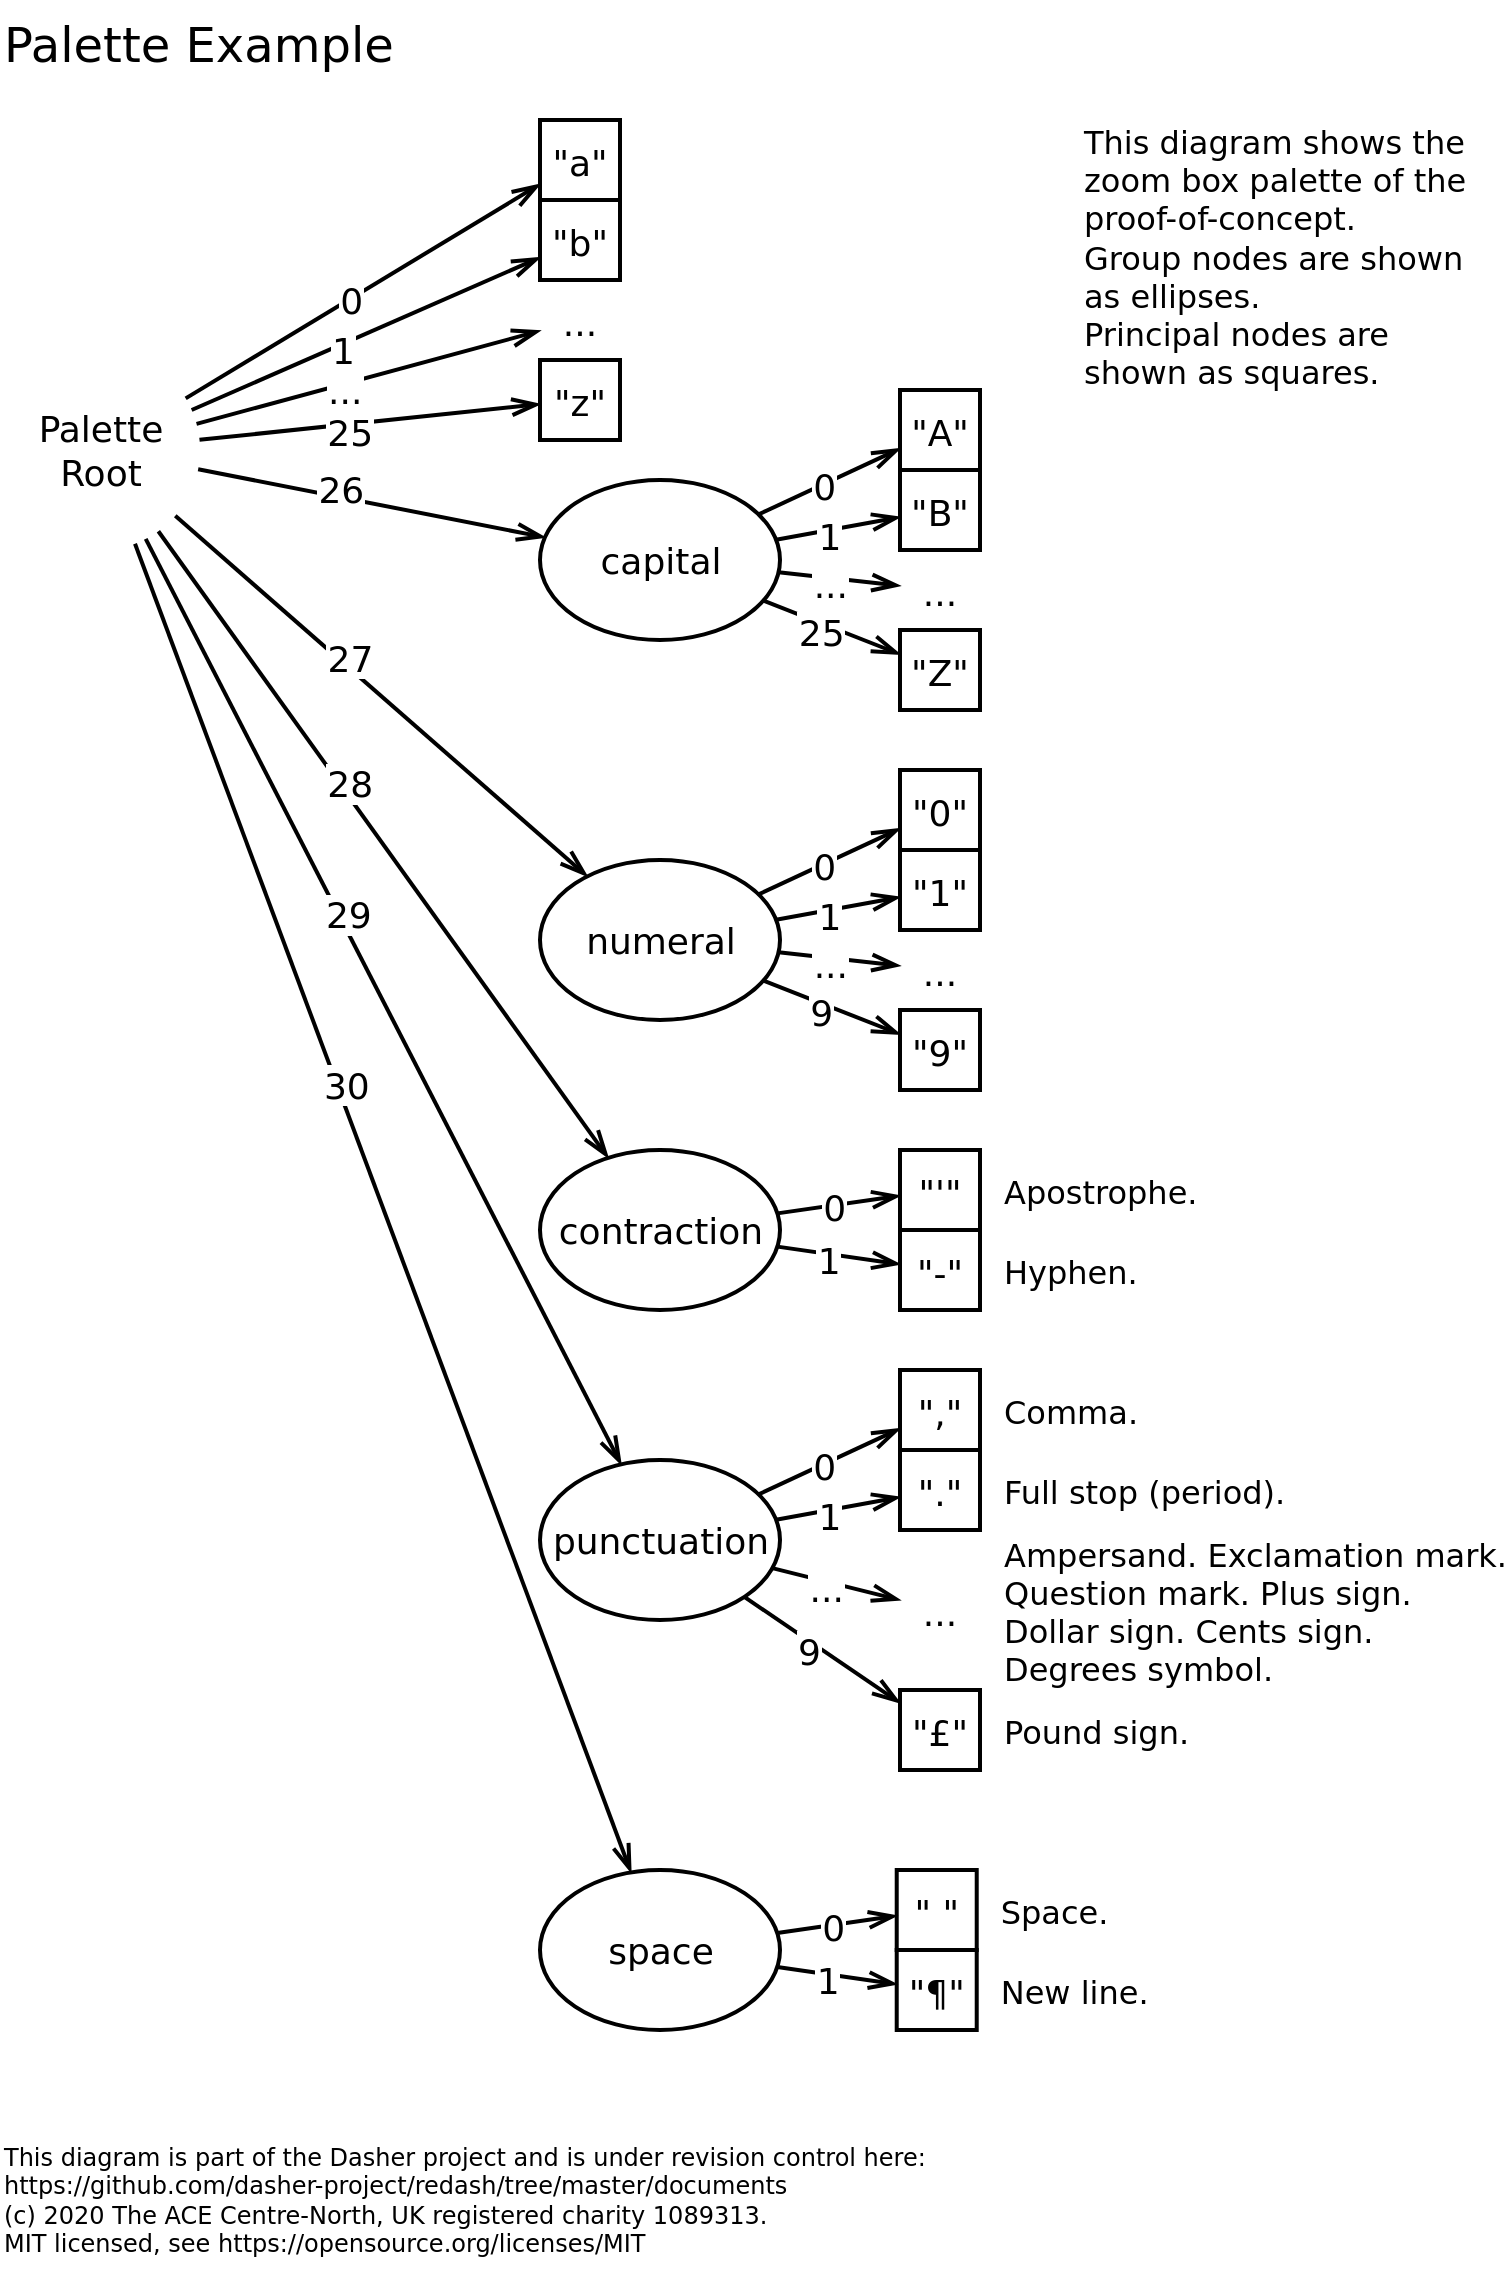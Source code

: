 <mxfile version="13.6.2" type="device"><diagram id="g4gpGZHWIscyPKEU3mQu" name="Page-1"><mxGraphModel dx="1050" dy="1161" grid="1" gridSize="10" guides="1" tooltips="1" connect="1" arrows="1" fold="1" page="1" pageScale="1" pageWidth="827" pageHeight="1169" math="0" shadow="0"><root><mxCell id="0"/><mxCell id="1" parent="0"/><mxCell id="ACXhhaMDTXynWgi84yWd-14" value="Palette Example" style="rounded=0;shadow=0;comic=0;labelBackgroundColor=none;strokeWidth=2;fillColor=none;fontFamily=DejaVu Sans;fontSize=24;fontColor=#000000;align=left;arcSize=20;spacingTop=0;spacingLeft=0;spacing=2;spacingBottom=0;spacingRight=0;points=[[0.2, 0], [0.4, 0], [0.6, 0], [0.8, 0], [0.5,1]];strokeColor=none;" parent="1" vertex="1"><mxGeometry x="40" y="25" width="490" height="40" as="geometry"/></mxCell><mxCell id="f4PTZ5k48entD9cV8Xlv-1" value="This diagram is part of the Dasher project and is under revision control here:&#10;https://github.com/dasher-project/redash/tree/master/documents&#10;(c) 2020 The ACE Centre-North, UK registered charity 1089313.&#10;MIT licensed, see https://opensource.org/licenses/MIT&#10;" style="rounded=0;shadow=0;comic=0;labelBackgroundColor=none;strokeWidth=2;fillColor=none;fontFamily=DejaVu Sans;fontSize=12;fontColor=#000000;align=left;arcSize=20;spacingTop=0;spacingLeft=0;spacing=2;spacingBottom=0;spacingRight=0;points=[[0.2, 0], [0.4, 0], [0.6, 0], [0.8, 0], [0.5,1]];strokeColor=none;whiteSpace=wrap;verticalAlign=top;" parent="1" vertex="1"><mxGeometry x="40" y="1090" width="640" height="70" as="geometry"/></mxCell><mxCell id="L3-kGB9mgJet8HXjzUh9-4" value="0" style="endArrow=openThin;fontSize=18;strokeWidth=2;endFill=0;endSize=10;labelBackgroundColor=#ffffff;spacingTop=0;align=center;rounded=0;elbow=vertical;fontFamily=DejaVu Sans;startArrow=none;startFill=0;startSize=10;verticalAlign=middle;spacing=5;" parent="1" source="Pe3kKuOTnXyiqETmqdOa-8" target="Pe3kKuOTnXyiqETmqdOa-1" edge="1"><mxGeometry x="-0.062" width="50" height="50" relative="1" as="geometry"><mxPoint x="370" y="455" as="sourcePoint"/><mxPoint x="917.25" y="125" as="targetPoint"/><mxPoint as="offset"/></mxGeometry></mxCell><mxCell id="Pe3kKuOTnXyiqETmqdOa-1" value="&quot;a&quot;" style="rounded=0;shadow=0;comic=0;labelBackgroundColor=none;strokeColor=#000000;strokeWidth=2;fillColor=none;fontFamily=DejaVu Sans;fontSize=18;fontColor=#000000;align=center;arcSize=20;spacingTop=10;spacingLeft=10;spacing=2;spacingBottom=10;spacingRight=10;points=[[0.2, 0], [0.4, 0], [0.6, 0], [0.8, 0], [0.5,1]];verticalAlign=middle;" parent="1" vertex="1"><mxGeometry x="310" y="85" width="40" height="40" as="geometry"/></mxCell><mxCell id="Pe3kKuOTnXyiqETmqdOa-2" value="&quot;b&quot;" style="rounded=0;shadow=0;comic=0;labelBackgroundColor=none;strokeColor=#000000;strokeWidth=2;fillColor=none;fontFamily=DejaVu Sans;fontSize=18;fontColor=#000000;align=center;arcSize=20;spacingTop=10;spacingLeft=10;spacing=2;spacingBottom=10;spacingRight=10;points=[[0.2, 0], [0.4, 0], [0.6, 0], [0.8, 0], [0.5,1]];verticalAlign=middle;" parent="1" vertex="1"><mxGeometry x="310" y="125" width="40" height="40" as="geometry"/></mxCell><mxCell id="Pe3kKuOTnXyiqETmqdOa-4" value="&quot;z&quot;" style="rounded=0;shadow=0;comic=0;labelBackgroundColor=none;strokeColor=#000000;strokeWidth=2;fillColor=none;fontFamily=DejaVu Sans;fontSize=18;fontColor=#000000;align=center;arcSize=20;spacingTop=10;spacingLeft=10;spacing=2;spacingBottom=10;spacingRight=10;points=[[0.2, 0], [0.4, 0], [0.6, 0], [0.8, 0], [0.5,1]];verticalAlign=middle;" parent="1" vertex="1"><mxGeometry x="310" y="205" width="40" height="40" as="geometry"/></mxCell><mxCell id="Pe3kKuOTnXyiqETmqdOa-7" value="capital" style="ellipse;html=1;strokeWidth=2;fontSize=18;align=center;fillColor=none;fontFamily=DejaVu Sans;" parent="1" vertex="1"><mxGeometry x="310" y="265" width="120" height="80" as="geometry"/></mxCell><mxCell id="Pe3kKuOTnXyiqETmqdOa-8" value="Palette&lt;br&gt;Root" style="ellipse;html=1;aspect=fixed;strokeWidth=2;fontSize=18;align=center;fillColor=none;strokeColor=none;fontFamily=DejaVu Sans;" parent="1" vertex="1"><mxGeometry x="40" y="200" width="100" height="100" as="geometry"/></mxCell><mxCell id="Pe3kKuOTnXyiqETmqdOa-9" value="1" style="endArrow=openThin;fontSize=18;strokeWidth=2;endFill=0;endSize=10;labelBackgroundColor=#ffffff;spacingTop=0;align=center;rounded=0;elbow=vertical;fontFamily=DejaVu Sans;startArrow=none;startFill=0;startSize=10;verticalAlign=middle;spacing=5;" parent="1" source="Pe3kKuOTnXyiqETmqdOa-8" target="Pe3kKuOTnXyiqETmqdOa-2" edge="1"><mxGeometry x="-0.139" y="-2" width="50" height="50" relative="1" as="geometry"><mxPoint x="246.679" y="162.549" as="sourcePoint"/><mxPoint x="310" y="126.429" as="targetPoint"/><mxPoint as="offset"/></mxGeometry></mxCell><mxCell id="Pe3kKuOTnXyiqETmqdOa-10" value="25" style="endArrow=openThin;fontSize=18;strokeWidth=2;endFill=0;endSize=10;labelBackgroundColor=#ffffff;spacingTop=0;align=center;rounded=0;elbow=vertical;fontFamily=DejaVu Sans;startArrow=none;startFill=0;startSize=10;verticalAlign=middle;spacing=5;" parent="1" source="Pe3kKuOTnXyiqETmqdOa-8" target="Pe3kKuOTnXyiqETmqdOa-4" edge="1"><mxGeometry x="-0.116" y="-3" width="50" height="50" relative="1" as="geometry"><mxPoint x="250.0" y="175" as="sourcePoint"/><mxPoint x="310" y="175" as="targetPoint"/><mxPoint as="offset"/></mxGeometry></mxCell><mxCell id="Pe3kKuOTnXyiqETmqdOa-11" value="26" style="endArrow=openThin;fontSize=18;strokeWidth=2;endFill=0;endSize=10;labelBackgroundColor=#ffffff;spacingTop=0;align=center;rounded=0;elbow=vertical;fontFamily=DejaVu Sans;startArrow=none;startFill=0;startSize=10;verticalAlign=middle;spacing=5;" parent="1" source="Pe3kKuOTnXyiqETmqdOa-8" target="Pe3kKuOTnXyiqETmqdOa-7" edge="1"><mxGeometry x="-0.183" y="5" width="50" height="50" relative="1" as="geometry"><mxPoint x="246.679" y="187.451" as="sourcePoint"/><mxPoint x="310" y="223.571" as="targetPoint"/><mxPoint as="offset"/></mxGeometry></mxCell><mxCell id="Pe3kKuOTnXyiqETmqdOa-78" value="This diagram shows the zoom box palette of the proof-of-concept.&lt;br&gt;Group nodes are shown as ellipses.&lt;br&gt;Principal nodes are shown as squares." style="rounded=0;shadow=0;comic=0;labelBackgroundColor=none;strokeWidth=2;fillColor=none;fontFamily=DejaVu Sans;fontSize=16;fontColor=#000000;align=left;arcSize=20;spacingTop=0;spacingLeft=0;spacing=2;spacingBottom=0;spacingRight=0;points=[[0.2, 0], [0.4, 0], [0.6, 0], [0.8, 0], [0.5,1]];strokeColor=none;whiteSpace=wrap;verticalAlign=top;html=1;" parent="1" vertex="1"><mxGeometry x="580" y="80" width="200" height="75" as="geometry"/></mxCell><mxCell id="_Zk9hhdpfkNAfMO_4I3A-1" value="..." style="rounded=0;shadow=0;comic=0;labelBackgroundColor=none;strokeWidth=2;fillColor=none;fontFamily=DejaVu Sans;fontSize=18;fontColor=#000000;align=center;arcSize=20;spacingTop=10;spacingLeft=10;spacing=2;spacingBottom=10;spacingRight=10;points=[[0.2, 0], [0.4, 0], [0.6, 0], [0.8, 0], [0.5,1]];verticalAlign=middle;strokeColor=none;" vertex="1" parent="1"><mxGeometry x="310" y="165" width="40" height="40" as="geometry"/></mxCell><mxCell id="_Zk9hhdpfkNAfMO_4I3A-2" value="0" style="endArrow=openThin;fontSize=18;strokeWidth=2;endFill=0;endSize=10;labelBackgroundColor=#ffffff;spacingTop=0;align=center;rounded=0;elbow=vertical;fontFamily=DejaVu Sans;startArrow=none;startFill=0;startSize=10;verticalAlign=middle;spacing=5;" edge="1" target="_Zk9hhdpfkNAfMO_4I3A-3" parent="1" source="Pe3kKuOTnXyiqETmqdOa-7"><mxGeometry x="-0.062" width="50" height="50" relative="1" as="geometry"><mxPoint x="369.997" y="276.411" as="sourcePoint"/><mxPoint x="1046.39" y="215" as="targetPoint"/><mxPoint as="offset"/></mxGeometry></mxCell><mxCell id="_Zk9hhdpfkNAfMO_4I3A-3" value="&quot;A&quot;" style="rounded=0;shadow=0;comic=0;labelBackgroundColor=none;strokeColor=#000000;strokeWidth=2;fillColor=none;fontFamily=DejaVu Sans;fontSize=18;fontColor=#000000;align=center;arcSize=20;spacingTop=10;spacingLeft=10;spacing=2;spacingBottom=10;spacingRight=10;points=[[0.2, 0], [0.4, 0], [0.6, 0], [0.8, 0], [0.5,1]];verticalAlign=middle;" vertex="1" parent="1"><mxGeometry x="490" y="220" width="40" height="40" as="geometry"/></mxCell><mxCell id="_Zk9hhdpfkNAfMO_4I3A-4" value="&quot;B&quot;" style="rounded=0;shadow=0;comic=0;labelBackgroundColor=none;strokeColor=#000000;strokeWidth=2;fillColor=none;fontFamily=DejaVu Sans;fontSize=18;fontColor=#000000;align=center;arcSize=20;spacingTop=10;spacingLeft=10;spacing=2;spacingBottom=10;spacingRight=10;points=[[0.2, 0], [0.4, 0], [0.6, 0], [0.8, 0], [0.5,1]];verticalAlign=middle;" vertex="1" parent="1"><mxGeometry x="490" y="260" width="40" height="40" as="geometry"/></mxCell><mxCell id="_Zk9hhdpfkNAfMO_4I3A-5" value="&quot;Z&quot;" style="rounded=0;shadow=0;comic=0;labelBackgroundColor=none;strokeColor=#000000;strokeWidth=2;fillColor=none;fontFamily=DejaVu Sans;fontSize=18;fontColor=#000000;align=center;arcSize=20;spacingTop=10;spacingLeft=10;spacing=2;spacingBottom=10;spacingRight=10;points=[[0.2, 0], [0.4, 0], [0.6, 0], [0.8, 0], [0.5,1]];verticalAlign=middle;" vertex="1" parent="1"><mxGeometry x="490" y="340" width="40" height="40" as="geometry"/></mxCell><mxCell id="_Zk9hhdpfkNAfMO_4I3A-6" value="1" style="endArrow=openThin;fontSize=18;strokeWidth=2;endFill=0;endSize=10;labelBackgroundColor=#ffffff;spacingTop=0;align=center;rounded=0;elbow=vertical;fontFamily=DejaVu Sans;startArrow=none;startFill=0;startSize=10;verticalAlign=middle;spacing=5;" edge="1" target="_Zk9hhdpfkNAfMO_4I3A-4" parent="1" source="Pe3kKuOTnXyiqETmqdOa-7"><mxGeometry x="-0.139" y="-2" width="50" height="50" relative="1" as="geometry"><mxPoint x="374.659" y="282.866" as="sourcePoint"/><mxPoint x="439.14" y="216.429" as="targetPoint"/><mxPoint as="offset"/></mxGeometry></mxCell><mxCell id="_Zk9hhdpfkNAfMO_4I3A-7" value="25" style="endArrow=openThin;fontSize=18;strokeWidth=2;endFill=0;endSize=10;labelBackgroundColor=#ffffff;spacingTop=0;align=center;rounded=0;elbow=vertical;fontFamily=DejaVu Sans;startArrow=none;startFill=0;startSize=10;verticalAlign=middle;spacing=5;" edge="1" target="_Zk9hhdpfkNAfMO_4I3A-5" parent="1" source="Pe3kKuOTnXyiqETmqdOa-7"><mxGeometry x="-0.116" y="-3" width="50" height="50" relative="1" as="geometry"><mxPoint x="378.879" y="304.266" as="sourcePoint"/><mxPoint x="439.14" y="265" as="targetPoint"/><mxPoint as="offset"/></mxGeometry></mxCell><mxCell id="_Zk9hhdpfkNAfMO_4I3A-8" value="..." style="rounded=0;shadow=0;comic=0;labelBackgroundColor=none;strokeWidth=2;fillColor=none;fontFamily=DejaVu Sans;fontSize=18;fontColor=#000000;align=center;arcSize=20;spacingTop=10;spacingLeft=10;spacing=2;spacingBottom=10;spacingRight=10;points=[[0.2, 0], [0.4, 0], [0.6, 0], [0.8, 0], [0.5,1]];verticalAlign=middle;strokeColor=none;" vertex="1" parent="1"><mxGeometry x="490" y="300" width="40" height="40" as="geometry"/></mxCell><mxCell id="_Zk9hhdpfkNAfMO_4I3A-9" value="..." style="endArrow=openThin;fontSize=18;strokeWidth=2;endFill=0;endSize=10;labelBackgroundColor=#ffffff;spacingTop=0;align=center;rounded=0;elbow=vertical;fontFamily=DejaVu Sans;startArrow=none;startFill=0;startSize=10;verticalAlign=middle;spacing=5;" edge="1" parent="1" source="Pe3kKuOTnXyiqETmqdOa-7" target="_Zk9hhdpfkNAfMO_4I3A-8"><mxGeometry x="-0.139" y="-2" width="50" height="50" relative="1" as="geometry"><mxPoint x="358.667" y="287.82" as="sourcePoint"/><mxPoint x="449.14" y="252.744" as="targetPoint"/><mxPoint as="offset"/></mxGeometry></mxCell><mxCell id="_Zk9hhdpfkNAfMO_4I3A-10" value="..." style="endArrow=openThin;fontSize=18;strokeWidth=2;endFill=0;endSize=10;labelBackgroundColor=#ffffff;spacingTop=0;align=center;rounded=0;elbow=vertical;fontFamily=DejaVu Sans;startArrow=none;startFill=0;startSize=10;verticalAlign=middle;spacing=5;" edge="1" parent="1" source="Pe3kKuOTnXyiqETmqdOa-8" target="_Zk9hhdpfkNAfMO_4I3A-1"><mxGeometry x="-0.139" y="-2" width="50" height="50" relative="1" as="geometry"><mxPoint x="359.942" y="293.474" as="sourcePoint"/><mxPoint x="449.14" y="286.549" as="targetPoint"/><mxPoint as="offset"/></mxGeometry></mxCell><mxCell id="_Zk9hhdpfkNAfMO_4I3A-11" value="numeral" style="ellipse;html=1;strokeWidth=2;fontSize=18;align=center;fillColor=none;fontFamily=DejaVu Sans;" vertex="1" parent="1"><mxGeometry x="310" y="455" width="120" height="80" as="geometry"/></mxCell><mxCell id="_Zk9hhdpfkNAfMO_4I3A-12" value="0" style="endArrow=openThin;fontSize=18;strokeWidth=2;endFill=0;endSize=10;labelBackgroundColor=#ffffff;spacingTop=0;align=center;rounded=0;elbow=vertical;fontFamily=DejaVu Sans;startArrow=none;startFill=0;startSize=10;verticalAlign=middle;spacing=5;" edge="1" source="_Zk9hhdpfkNAfMO_4I3A-11" target="_Zk9hhdpfkNAfMO_4I3A-13" parent="1"><mxGeometry x="-0.062" width="50" height="50" relative="1" as="geometry"><mxPoint x="369.997" y="466.411" as="sourcePoint"/><mxPoint x="1046.39" y="405" as="targetPoint"/><mxPoint as="offset"/></mxGeometry></mxCell><mxCell id="_Zk9hhdpfkNAfMO_4I3A-13" value="&quot;0&quot;" style="rounded=0;shadow=0;comic=0;labelBackgroundColor=none;strokeColor=#000000;strokeWidth=2;fillColor=none;fontFamily=DejaVu Sans;fontSize=18;fontColor=#000000;align=center;arcSize=20;spacingTop=10;spacingLeft=10;spacing=2;spacingBottom=10;spacingRight=10;points=[[0.2, 0], [0.4, 0], [0.6, 0], [0.8, 0], [0.5,1]];verticalAlign=middle;" vertex="1" parent="1"><mxGeometry x="490" y="410" width="40" height="40" as="geometry"/></mxCell><mxCell id="_Zk9hhdpfkNAfMO_4I3A-14" value="&quot;1&quot;" style="rounded=0;shadow=0;comic=0;labelBackgroundColor=none;strokeColor=#000000;strokeWidth=2;fillColor=none;fontFamily=DejaVu Sans;fontSize=18;fontColor=#000000;align=center;arcSize=20;spacingTop=10;spacingLeft=10;spacing=2;spacingBottom=10;spacingRight=10;points=[[0.2, 0], [0.4, 0], [0.6, 0], [0.8, 0], [0.5,1]];verticalAlign=middle;" vertex="1" parent="1"><mxGeometry x="490" y="450" width="40" height="40" as="geometry"/></mxCell><mxCell id="_Zk9hhdpfkNAfMO_4I3A-15" value="&quot;9&quot;" style="rounded=0;shadow=0;comic=0;labelBackgroundColor=none;strokeColor=#000000;strokeWidth=2;fillColor=none;fontFamily=DejaVu Sans;fontSize=18;fontColor=#000000;align=center;arcSize=20;spacingTop=10;spacingLeft=10;spacing=2;spacingBottom=10;spacingRight=10;points=[[0.2, 0], [0.4, 0], [0.6, 0], [0.8, 0], [0.5,1]];verticalAlign=middle;" vertex="1" parent="1"><mxGeometry x="490" y="530" width="40" height="40" as="geometry"/></mxCell><mxCell id="_Zk9hhdpfkNAfMO_4I3A-16" value="1" style="endArrow=openThin;fontSize=18;strokeWidth=2;endFill=0;endSize=10;labelBackgroundColor=#ffffff;spacingTop=0;align=center;rounded=0;elbow=vertical;fontFamily=DejaVu Sans;startArrow=none;startFill=0;startSize=10;verticalAlign=middle;spacing=5;" edge="1" source="_Zk9hhdpfkNAfMO_4I3A-11" target="_Zk9hhdpfkNAfMO_4I3A-14" parent="1"><mxGeometry x="-0.139" y="-2" width="50" height="50" relative="1" as="geometry"><mxPoint x="374.659" y="472.866" as="sourcePoint"/><mxPoint x="439.14" y="406.429" as="targetPoint"/><mxPoint as="offset"/></mxGeometry></mxCell><mxCell id="_Zk9hhdpfkNAfMO_4I3A-17" value="9" style="endArrow=openThin;fontSize=18;strokeWidth=2;endFill=0;endSize=10;labelBackgroundColor=#ffffff;spacingTop=0;align=center;rounded=0;elbow=vertical;fontFamily=DejaVu Sans;startArrow=none;startFill=0;startSize=10;verticalAlign=middle;spacing=5;" edge="1" source="_Zk9hhdpfkNAfMO_4I3A-11" target="_Zk9hhdpfkNAfMO_4I3A-15" parent="1"><mxGeometry x="-0.116" y="-3" width="50" height="50" relative="1" as="geometry"><mxPoint x="378.879" y="494.266" as="sourcePoint"/><mxPoint x="439.14" y="455" as="targetPoint"/><mxPoint as="offset"/></mxGeometry></mxCell><mxCell id="_Zk9hhdpfkNAfMO_4I3A-18" value="..." style="rounded=0;shadow=0;comic=0;labelBackgroundColor=none;strokeWidth=2;fillColor=none;fontFamily=DejaVu Sans;fontSize=18;fontColor=#000000;align=center;arcSize=20;spacingTop=10;spacingLeft=10;spacing=2;spacingBottom=10;spacingRight=10;points=[[0.2, 0], [0.4, 0], [0.6, 0], [0.8, 0], [0.5,1]];verticalAlign=middle;strokeColor=none;" vertex="1" parent="1"><mxGeometry x="490" y="490" width="40" height="40" as="geometry"/></mxCell><mxCell id="_Zk9hhdpfkNAfMO_4I3A-19" value="..." style="endArrow=openThin;fontSize=18;strokeWidth=2;endFill=0;endSize=10;labelBackgroundColor=#ffffff;spacingTop=0;align=center;rounded=0;elbow=vertical;fontFamily=DejaVu Sans;startArrow=none;startFill=0;startSize=10;verticalAlign=middle;spacing=5;" edge="1" source="_Zk9hhdpfkNAfMO_4I3A-11" target="_Zk9hhdpfkNAfMO_4I3A-18" parent="1"><mxGeometry x="-0.139" y="-2" width="50" height="50" relative="1" as="geometry"><mxPoint x="358.667" y="477.82" as="sourcePoint"/><mxPoint x="449.14" y="442.744" as="targetPoint"/><mxPoint as="offset"/></mxGeometry></mxCell><mxCell id="_Zk9hhdpfkNAfMO_4I3A-20" value="27" style="endArrow=openThin;fontSize=18;strokeWidth=2;endFill=0;endSize=10;labelBackgroundColor=#ffffff;spacingTop=0;align=center;rounded=0;elbow=vertical;fontFamily=DejaVu Sans;startArrow=none;startFill=0;startSize=10;verticalAlign=middle;spacing=5;" edge="1" target="_Zk9hhdpfkNAfMO_4I3A-11" parent="1" source="Pe3kKuOTnXyiqETmqdOa-8"><mxGeometry x="-0.183" y="5" width="50" height="50" relative="1" as="geometry"><mxPoint x="243.607" y="420.165" as="sourcePoint"/><mxPoint x="310" y="413.571" as="targetPoint"/><mxPoint as="offset"/></mxGeometry></mxCell><mxCell id="_Zk9hhdpfkNAfMO_4I3A-21" value="contraction" style="ellipse;html=1;strokeWidth=2;fontSize=18;align=center;fillColor=none;fontFamily=DejaVu Sans;" vertex="1" parent="1"><mxGeometry x="310" y="600" width="120" height="80" as="geometry"/></mxCell><mxCell id="_Zk9hhdpfkNAfMO_4I3A-22" value="0" style="endArrow=openThin;fontSize=18;strokeWidth=2;endFill=0;endSize=10;labelBackgroundColor=#ffffff;spacingTop=0;align=center;rounded=0;elbow=vertical;fontFamily=DejaVu Sans;startArrow=none;startFill=0;startSize=10;verticalAlign=middle;spacing=5;" edge="1" source="_Zk9hhdpfkNAfMO_4I3A-21" target="_Zk9hhdpfkNAfMO_4I3A-23" parent="1"><mxGeometry x="-0.062" width="50" height="50" relative="1" as="geometry"><mxPoint x="369.997" y="656.411" as="sourcePoint"/><mxPoint x="1046.39" y="595" as="targetPoint"/><mxPoint as="offset"/></mxGeometry></mxCell><mxCell id="_Zk9hhdpfkNAfMO_4I3A-23" value="&quot;'&quot;" style="rounded=0;shadow=0;comic=0;labelBackgroundColor=none;strokeColor=#000000;strokeWidth=2;fillColor=none;fontFamily=DejaVu Sans;fontSize=18;fontColor=#000000;align=center;arcSize=20;spacingTop=10;spacingLeft=10;spacing=2;spacingBottom=10;spacingRight=10;points=[[0.2, 0], [0.4, 0], [0.6, 0], [0.8, 0], [0.5,1]];verticalAlign=middle;" vertex="1" parent="1"><mxGeometry x="490" y="600" width="40" height="40" as="geometry"/></mxCell><mxCell id="_Zk9hhdpfkNAfMO_4I3A-24" value="&quot;-&quot;" style="rounded=0;shadow=0;comic=0;labelBackgroundColor=none;strokeColor=#000000;strokeWidth=2;fillColor=none;fontFamily=DejaVu Sans;fontSize=18;fontColor=#000000;align=center;arcSize=20;spacingTop=10;spacingLeft=10;spacing=2;spacingBottom=10;spacingRight=10;points=[[0.2, 0], [0.4, 0], [0.6, 0], [0.8, 0], [0.5,1]];verticalAlign=middle;" vertex="1" parent="1"><mxGeometry x="490" y="640" width="40" height="40" as="geometry"/></mxCell><mxCell id="_Zk9hhdpfkNAfMO_4I3A-26" value="1" style="endArrow=openThin;fontSize=18;strokeWidth=2;endFill=0;endSize=10;labelBackgroundColor=#ffffff;spacingTop=0;align=center;rounded=0;elbow=vertical;fontFamily=DejaVu Sans;startArrow=none;startFill=0;startSize=10;verticalAlign=middle;spacing=5;" edge="1" source="_Zk9hhdpfkNAfMO_4I3A-21" target="_Zk9hhdpfkNAfMO_4I3A-24" parent="1"><mxGeometry x="-0.139" y="-2" width="50" height="50" relative="1" as="geometry"><mxPoint x="374.659" y="662.866" as="sourcePoint"/><mxPoint x="439.14" y="596.429" as="targetPoint"/><mxPoint as="offset"/></mxGeometry></mxCell><mxCell id="_Zk9hhdpfkNAfMO_4I3A-30" value="Apostrophe." style="rounded=0;shadow=0;comic=0;labelBackgroundColor=none;strokeWidth=2;fillColor=none;fontFamily=DejaVu Sans;fontSize=16;fontColor=#000000;align=left;arcSize=20;spacingTop=0;spacingLeft=0;spacing=2;spacingBottom=0;spacingRight=0;points=[[0.2, 0], [0.4, 0], [0.6, 0], [0.8, 0], [0.5,1]];strokeColor=none;verticalAlign=middle;" vertex="1" parent="1"><mxGeometry x="540" y="605" width="120" height="30" as="geometry"/></mxCell><mxCell id="_Zk9hhdpfkNAfMO_4I3A-37" value="punctuation" style="ellipse;html=1;strokeWidth=2;fontSize=18;align=center;fillColor=none;fontFamily=DejaVu Sans;" vertex="1" parent="1"><mxGeometry x="310" y="755" width="120" height="80" as="geometry"/></mxCell><mxCell id="_Zk9hhdpfkNAfMO_4I3A-38" value="0" style="endArrow=openThin;fontSize=18;strokeWidth=2;endFill=0;endSize=10;labelBackgroundColor=#ffffff;spacingTop=0;align=center;rounded=0;elbow=vertical;fontFamily=DejaVu Sans;startArrow=none;startFill=0;startSize=10;verticalAlign=middle;spacing=5;" edge="1" source="_Zk9hhdpfkNAfMO_4I3A-37" target="_Zk9hhdpfkNAfMO_4I3A-39" parent="1"><mxGeometry x="-0.062" width="50" height="50" relative="1" as="geometry"><mxPoint x="369.997" y="766.411" as="sourcePoint"/><mxPoint x="1046.39" y="705" as="targetPoint"/><mxPoint as="offset"/></mxGeometry></mxCell><mxCell id="_Zk9hhdpfkNAfMO_4I3A-39" value="&quot;,&quot;" style="rounded=0;shadow=0;comic=0;labelBackgroundColor=none;strokeColor=#000000;strokeWidth=2;fillColor=none;fontFamily=DejaVu Sans;fontSize=18;fontColor=#000000;align=center;arcSize=20;spacingTop=10;spacingLeft=10;spacing=2;spacingBottom=10;spacingRight=10;points=[[0.2, 0], [0.4, 0], [0.6, 0], [0.8, 0], [0.5,1]];verticalAlign=middle;" vertex="1" parent="1"><mxGeometry x="490" y="710" width="40" height="40" as="geometry"/></mxCell><mxCell id="_Zk9hhdpfkNAfMO_4I3A-40" value="&quot;.&quot;" style="rounded=0;shadow=0;comic=0;labelBackgroundColor=none;strokeColor=#000000;strokeWidth=2;fillColor=none;fontFamily=DejaVu Sans;fontSize=18;fontColor=#000000;align=center;arcSize=20;spacingTop=10;spacingLeft=10;spacing=2;spacingBottom=10;spacingRight=10;points=[[0.2, 0], [0.4, 0], [0.6, 0], [0.8, 0], [0.5,1]];verticalAlign=middle;" vertex="1" parent="1"><mxGeometry x="490" y="750" width="40" height="40" as="geometry"/></mxCell><mxCell id="_Zk9hhdpfkNAfMO_4I3A-41" value="&quot;£&quot;" style="rounded=0;shadow=0;comic=0;labelBackgroundColor=none;strokeColor=#000000;strokeWidth=2;fillColor=none;fontFamily=DejaVu Sans;fontSize=18;fontColor=#000000;align=center;arcSize=20;spacingTop=10;spacingLeft=10;spacing=2;spacingBottom=10;spacingRight=10;points=[[0.2, 0], [0.4, 0], [0.6, 0], [0.8, 0], [0.5,1]];verticalAlign=middle;" vertex="1" parent="1"><mxGeometry x="490" y="870" width="40" height="40" as="geometry"/></mxCell><mxCell id="_Zk9hhdpfkNAfMO_4I3A-42" value="1" style="endArrow=openThin;fontSize=18;strokeWidth=2;endFill=0;endSize=10;labelBackgroundColor=#ffffff;spacingTop=0;align=center;rounded=0;elbow=vertical;fontFamily=DejaVu Sans;startArrow=none;startFill=0;startSize=10;verticalAlign=middle;spacing=5;" edge="1" source="_Zk9hhdpfkNAfMO_4I3A-37" target="_Zk9hhdpfkNAfMO_4I3A-40" parent="1"><mxGeometry x="-0.139" y="-2" width="50" height="50" relative="1" as="geometry"><mxPoint x="374.659" y="772.866" as="sourcePoint"/><mxPoint x="439.14" y="706.429" as="targetPoint"/><mxPoint as="offset"/></mxGeometry></mxCell><mxCell id="_Zk9hhdpfkNAfMO_4I3A-43" value="9" style="endArrow=openThin;fontSize=18;strokeWidth=2;endFill=0;endSize=10;labelBackgroundColor=#ffffff;spacingTop=0;align=center;rounded=0;elbow=vertical;fontFamily=DejaVu Sans;startArrow=none;startFill=0;startSize=10;verticalAlign=middle;spacing=5;" edge="1" source="_Zk9hhdpfkNAfMO_4I3A-37" target="_Zk9hhdpfkNAfMO_4I3A-41" parent="1"><mxGeometry x="-0.116" y="-3" width="50" height="50" relative="1" as="geometry"><mxPoint x="378.879" y="794.266" as="sourcePoint"/><mxPoint x="439.14" y="755" as="targetPoint"/><mxPoint as="offset"/></mxGeometry></mxCell><mxCell id="_Zk9hhdpfkNAfMO_4I3A-44" value="..." style="rounded=0;shadow=0;comic=0;labelBackgroundColor=none;strokeWidth=2;fillColor=none;fontFamily=DejaVu Sans;fontSize=18;fontColor=#000000;align=center;arcSize=20;spacingTop=10;spacingLeft=10;spacing=2;spacingBottom=10;spacingRight=10;points=[[0.2, 0], [0.4, 0], [0.6, 0], [0.8, 0], [0.5,1]];verticalAlign=middle;strokeColor=none;" vertex="1" parent="1"><mxGeometry x="490" y="790" width="40" height="80" as="geometry"/></mxCell><mxCell id="_Zk9hhdpfkNAfMO_4I3A-45" value="..." style="endArrow=openThin;fontSize=18;strokeWidth=2;endFill=0;endSize=10;labelBackgroundColor=#ffffff;spacingTop=0;align=center;rounded=0;elbow=vertical;fontFamily=DejaVu Sans;startArrow=none;startFill=0;startSize=10;verticalAlign=middle;spacing=5;" edge="1" source="_Zk9hhdpfkNAfMO_4I3A-37" target="_Zk9hhdpfkNAfMO_4I3A-44" parent="1"><mxGeometry x="-0.139" y="-2" width="50" height="50" relative="1" as="geometry"><mxPoint x="358.667" y="777.82" as="sourcePoint"/><mxPoint x="449.14" y="742.744" as="targetPoint"/><mxPoint as="offset"/></mxGeometry></mxCell><mxCell id="_Zk9hhdpfkNAfMO_4I3A-47" value="Comma." style="rounded=0;shadow=0;comic=0;labelBackgroundColor=none;strokeWidth=2;fillColor=none;fontFamily=DejaVu Sans;fontSize=16;fontColor=#000000;align=left;arcSize=20;spacingTop=0;spacingLeft=0;spacing=2;spacingBottom=0;spacingRight=0;points=[[0.2, 0], [0.4, 0], [0.6, 0], [0.8, 0], [0.5,1]];strokeColor=none;verticalAlign=middle;" vertex="1" parent="1"><mxGeometry x="540" y="715" width="120" height="30" as="geometry"/></mxCell><mxCell id="_Zk9hhdpfkNAfMO_4I3A-48" value="Full stop (period)." style="rounded=0;shadow=0;comic=0;labelBackgroundColor=none;strokeWidth=2;fillColor=none;fontFamily=DejaVu Sans;fontSize=16;fontColor=#000000;align=left;arcSize=20;spacingTop=0;spacingLeft=0;spacing=2;spacingBottom=0;spacingRight=0;points=[[0.2, 0], [0.4, 0], [0.6, 0], [0.8, 0], [0.5,1]];strokeColor=none;verticalAlign=middle;" vertex="1" parent="1"><mxGeometry x="540" y="755" width="120" height="30" as="geometry"/></mxCell><mxCell id="_Zk9hhdpfkNAfMO_4I3A-49" value="Ampersand. Exclamation mark.&#10;Question mark. Plus sign.&#10;Dollar sign. Cents sign.&#10;Degrees symbol." style="rounded=0;shadow=0;comic=0;labelBackgroundColor=none;strokeWidth=2;fillColor=none;fontFamily=DejaVu Sans;fontSize=16;fontColor=#000000;align=left;arcSize=20;spacingTop=0;spacingLeft=0;spacing=2;spacingBottom=0;spacingRight=0;points=[[0.2, 0], [0.4, 0], [0.6, 0], [0.8, 0], [0.5,1]];strokeColor=none;verticalAlign=middle;" vertex="1" parent="1"><mxGeometry x="540" y="815" width="120" height="30" as="geometry"/></mxCell><mxCell id="_Zk9hhdpfkNAfMO_4I3A-50" value="Pound sign." style="rounded=0;shadow=0;comic=0;labelBackgroundColor=none;strokeWidth=2;fillColor=none;fontFamily=DejaVu Sans;fontSize=16;fontColor=#000000;align=left;arcSize=20;spacingTop=0;spacingLeft=0;spacing=2;spacingBottom=0;spacingRight=0;points=[[0.2, 0], [0.4, 0], [0.6, 0], [0.8, 0], [0.5,1]];strokeColor=none;verticalAlign=middle;" vertex="1" parent="1"><mxGeometry x="540" y="875" width="120" height="30" as="geometry"/></mxCell><mxCell id="_Zk9hhdpfkNAfMO_4I3A-51" value="space" style="ellipse;html=1;strokeWidth=2;fontSize=18;align=center;fillColor=none;fontFamily=DejaVu Sans;" vertex="1" parent="1"><mxGeometry x="310" y="960" width="120" height="80" as="geometry"/></mxCell><mxCell id="_Zk9hhdpfkNAfMO_4I3A-52" value="0" style="endArrow=openThin;fontSize=18;strokeWidth=2;endFill=0;endSize=10;labelBackgroundColor=#ffffff;spacingTop=0;align=center;rounded=0;elbow=vertical;fontFamily=DejaVu Sans;startArrow=none;startFill=0;startSize=10;verticalAlign=middle;spacing=5;" edge="1" source="_Zk9hhdpfkNAfMO_4I3A-51" target="_Zk9hhdpfkNAfMO_4I3A-53" parent="1"><mxGeometry x="-0.062" width="50" height="50" relative="1" as="geometry"><mxPoint x="369.997" y="1016.411" as="sourcePoint"/><mxPoint x="1046.39" y="955" as="targetPoint"/><mxPoint as="offset"/></mxGeometry></mxCell><mxCell id="_Zk9hhdpfkNAfMO_4I3A-53" value="&quot; &quot;" style="rounded=0;shadow=0;comic=0;labelBackgroundColor=none;strokeColor=#000000;strokeWidth=2;fillColor=none;fontFamily=DejaVu Sans;fontSize=18;fontColor=#000000;align=center;arcSize=20;spacingTop=10;spacingLeft=10;spacing=2;spacingBottom=10;spacingRight=10;points=[[0.2, 0], [0.4, 0], [0.6, 0], [0.8, 0], [0.5,1]];verticalAlign=middle;" vertex="1" parent="1"><mxGeometry x="488.36" y="960" width="40" height="40" as="geometry"/></mxCell><mxCell id="_Zk9hhdpfkNAfMO_4I3A-54" value="&quot;¶&quot;" style="rounded=0;shadow=0;comic=0;labelBackgroundColor=none;strokeColor=#000000;strokeWidth=2;fillColor=none;fontFamily=DejaVu Sans;fontSize=18;fontColor=#000000;align=center;arcSize=20;spacingTop=10;spacingLeft=10;spacing=2;spacingBottom=10;spacingRight=10;points=[[0.2, 0], [0.4, 0], [0.6, 0], [0.8, 0], [0.5,1]];verticalAlign=middle;" vertex="1" parent="1"><mxGeometry x="488.36" y="1000" width="40" height="40" as="geometry"/></mxCell><mxCell id="_Zk9hhdpfkNAfMO_4I3A-55" value="1" style="endArrow=openThin;fontSize=18;strokeWidth=2;endFill=0;endSize=10;labelBackgroundColor=#ffffff;spacingTop=0;align=center;rounded=0;elbow=vertical;fontFamily=DejaVu Sans;startArrow=none;startFill=0;startSize=10;verticalAlign=middle;spacing=5;" edge="1" source="_Zk9hhdpfkNAfMO_4I3A-51" target="_Zk9hhdpfkNAfMO_4I3A-54" parent="1"><mxGeometry x="-0.139" y="-2" width="50" height="50" relative="1" as="geometry"><mxPoint x="374.659" y="1022.866" as="sourcePoint"/><mxPoint x="439.14" y="956.429" as="targetPoint"/><mxPoint as="offset"/></mxGeometry></mxCell><mxCell id="_Zk9hhdpfkNAfMO_4I3A-56" value="Space." style="rounded=0;shadow=0;comic=0;labelBackgroundColor=none;strokeWidth=2;fillColor=none;fontFamily=DejaVu Sans;fontSize=16;fontColor=#000000;align=left;arcSize=20;spacingTop=0;spacingLeft=0;spacing=2;spacingBottom=0;spacingRight=0;points=[[0.2, 0], [0.4, 0], [0.6, 0], [0.8, 0], [0.5,1]];strokeColor=none;verticalAlign=middle;" vertex="1" parent="1"><mxGeometry x="538.36" y="965" width="120" height="30" as="geometry"/></mxCell><mxCell id="_Zk9hhdpfkNAfMO_4I3A-57" value="New line." style="rounded=0;shadow=0;comic=0;labelBackgroundColor=none;strokeWidth=2;fillColor=none;fontFamily=DejaVu Sans;fontSize=16;fontColor=#000000;align=left;arcSize=20;spacingTop=0;spacingLeft=0;spacing=2;spacingBottom=0;spacingRight=0;points=[[0.2, 0], [0.4, 0], [0.6, 0], [0.8, 0], [0.5,1]];strokeColor=none;verticalAlign=middle;" vertex="1" parent="1"><mxGeometry x="538.36" y="1005" width="120" height="30" as="geometry"/></mxCell><mxCell id="_Zk9hhdpfkNAfMO_4I3A-58" value="28" style="endArrow=openThin;fontSize=18;strokeWidth=2;endFill=0;endSize=10;labelBackgroundColor=#ffffff;spacingTop=0;align=center;rounded=0;elbow=vertical;fontFamily=DejaVu Sans;startArrow=none;startFill=0;startSize=10;verticalAlign=middle;spacing=5;" edge="1" parent="1" source="Pe3kKuOTnXyiqETmqdOa-8" target="_Zk9hhdpfkNAfMO_4I3A-21"><mxGeometry x="-0.183" y="5" width="50" height="50" relative="1" as="geometry"><mxPoint x="237.206" y="332.054" as="sourcePoint"/><mxPoint x="351.117" y="469.94" as="targetPoint"/><mxPoint as="offset"/></mxGeometry></mxCell><mxCell id="_Zk9hhdpfkNAfMO_4I3A-59" value="29" style="endArrow=openThin;fontSize=18;strokeWidth=2;endFill=0;endSize=10;labelBackgroundColor=#ffffff;spacingTop=0;align=center;rounded=0;elbow=vertical;fontFamily=DejaVu Sans;startArrow=none;startFill=0;startSize=10;verticalAlign=middle;spacing=5;" edge="1" parent="1" source="Pe3kKuOTnXyiqETmqdOa-8" target="_Zk9hhdpfkNAfMO_4I3A-37"><mxGeometry x="-0.183" y="5" width="50" height="50" relative="1" as="geometry"><mxPoint x="230.101" y="336.575" as="sourcePoint"/><mxPoint x="361.786" y="611.888" as="targetPoint"/><mxPoint as="offset"/></mxGeometry></mxCell><mxCell id="_Zk9hhdpfkNAfMO_4I3A-60" value="30" style="endArrow=openThin;fontSize=18;strokeWidth=2;endFill=0;endSize=10;labelBackgroundColor=#ffffff;spacingTop=0;align=center;rounded=0;elbow=vertical;fontFamily=DejaVu Sans;startArrow=none;startFill=0;startSize=10;verticalAlign=middle;spacing=5;" edge="1" parent="1" source="Pe3kKuOTnXyiqETmqdOa-8" target="_Zk9hhdpfkNAfMO_4I3A-51"><mxGeometry x="-0.183" y="5" width="50" height="50" relative="1" as="geometry"><mxPoint x="225.944" y="338.245" as="sourcePoint"/><mxPoint x="367.126" y="765.932" as="targetPoint"/><mxPoint as="offset"/></mxGeometry></mxCell><mxCell id="_Zk9hhdpfkNAfMO_4I3A-61" value="Hyphen." style="rounded=0;shadow=0;comic=0;labelBackgroundColor=none;strokeWidth=2;fillColor=none;fontFamily=DejaVu Sans;fontSize=16;fontColor=#000000;align=left;arcSize=20;spacingTop=0;spacingLeft=0;spacing=2;spacingBottom=0;spacingRight=0;points=[[0.2, 0], [0.4, 0], [0.6, 0], [0.8, 0], [0.5,1]];strokeColor=none;verticalAlign=middle;" vertex="1" parent="1"><mxGeometry x="540" y="645" width="120" height="30" as="geometry"/></mxCell></root></mxGraphModel></diagram></mxfile>
